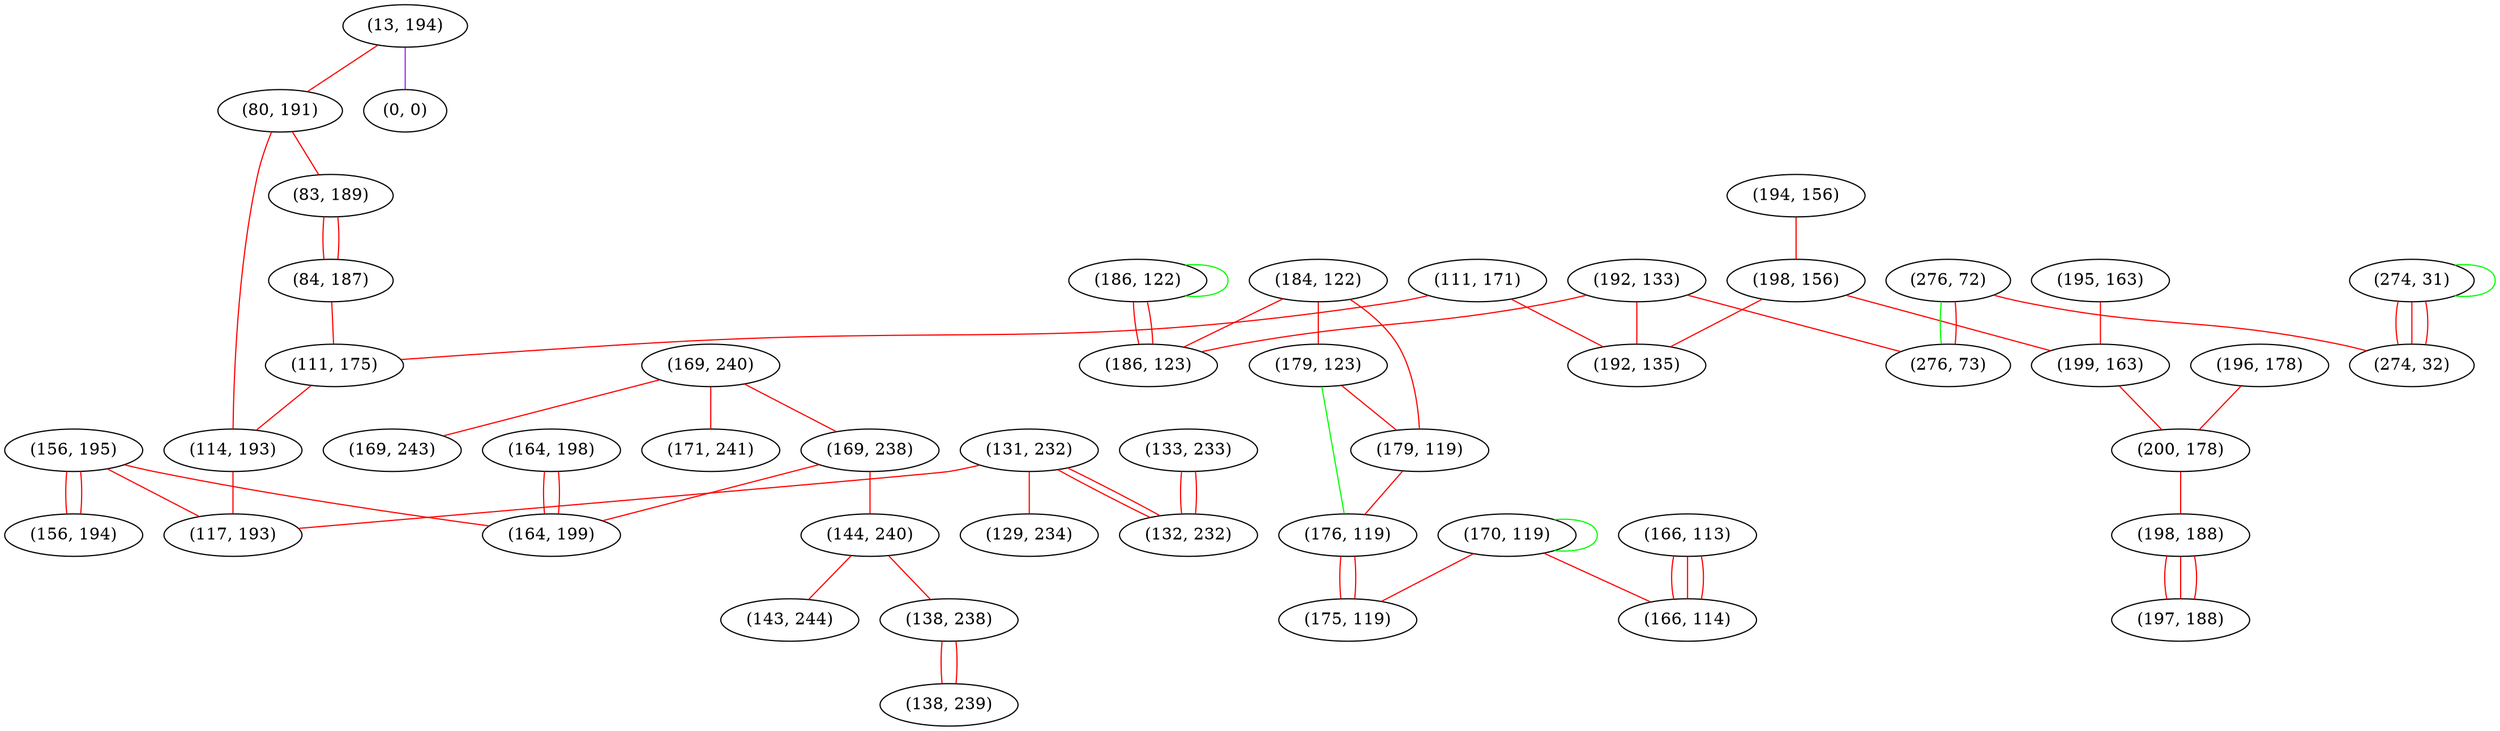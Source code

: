 graph "" {
"(13, 194)";
"(80, 191)";
"(83, 189)";
"(184, 122)";
"(156, 195)";
"(131, 232)";
"(169, 240)";
"(0, 0)";
"(192, 133)";
"(170, 119)";
"(169, 238)";
"(166, 113)";
"(84, 187)";
"(195, 163)";
"(133, 233)";
"(144, 240)";
"(194, 156)";
"(132, 232)";
"(143, 244)";
"(196, 178)";
"(186, 122)";
"(179, 123)";
"(111, 171)";
"(198, 156)";
"(274, 31)";
"(179, 119)";
"(169, 243)";
"(111, 175)";
"(114, 193)";
"(166, 114)";
"(164, 198)";
"(199, 163)";
"(176, 119)";
"(117, 193)";
"(192, 135)";
"(138, 238)";
"(200, 178)";
"(276, 72)";
"(129, 234)";
"(175, 119)";
"(274, 32)";
"(164, 199)";
"(186, 123)";
"(138, 239)";
"(156, 194)";
"(276, 73)";
"(171, 241)";
"(198, 188)";
"(197, 188)";
"(13, 194)" -- "(0, 0)"  [color=purple, key=0, weight=4];
"(13, 194)" -- "(80, 191)"  [color=red, key=0, weight=1];
"(80, 191)" -- "(114, 193)"  [color=red, key=0, weight=1];
"(80, 191)" -- "(83, 189)"  [color=red, key=0, weight=1];
"(83, 189)" -- "(84, 187)"  [color=red, key=0, weight=1];
"(83, 189)" -- "(84, 187)"  [color=red, key=1, weight=1];
"(184, 122)" -- "(179, 119)"  [color=red, key=0, weight=1];
"(184, 122)" -- "(186, 123)"  [color=red, key=0, weight=1];
"(184, 122)" -- "(179, 123)"  [color=red, key=0, weight=1];
"(156, 195)" -- "(117, 193)"  [color=red, key=0, weight=1];
"(156, 195)" -- "(164, 199)"  [color=red, key=0, weight=1];
"(156, 195)" -- "(156, 194)"  [color=red, key=0, weight=1];
"(156, 195)" -- "(156, 194)"  [color=red, key=1, weight=1];
"(131, 232)" -- "(129, 234)"  [color=red, key=0, weight=1];
"(131, 232)" -- "(117, 193)"  [color=red, key=0, weight=1];
"(131, 232)" -- "(132, 232)"  [color=red, key=0, weight=1];
"(131, 232)" -- "(132, 232)"  [color=red, key=1, weight=1];
"(169, 240)" -- "(169, 243)"  [color=red, key=0, weight=1];
"(169, 240)" -- "(169, 238)"  [color=red, key=0, weight=1];
"(169, 240)" -- "(171, 241)"  [color=red, key=0, weight=1];
"(192, 133)" -- "(276, 73)"  [color=red, key=0, weight=1];
"(192, 133)" -- "(186, 123)"  [color=red, key=0, weight=1];
"(192, 133)" -- "(192, 135)"  [color=red, key=0, weight=1];
"(170, 119)" -- "(170, 119)"  [color=green, key=0, weight=2];
"(170, 119)" -- "(166, 114)"  [color=red, key=0, weight=1];
"(170, 119)" -- "(175, 119)"  [color=red, key=0, weight=1];
"(169, 238)" -- "(164, 199)"  [color=red, key=0, weight=1];
"(169, 238)" -- "(144, 240)"  [color=red, key=0, weight=1];
"(166, 113)" -- "(166, 114)"  [color=red, key=0, weight=1];
"(166, 113)" -- "(166, 114)"  [color=red, key=1, weight=1];
"(166, 113)" -- "(166, 114)"  [color=red, key=2, weight=1];
"(84, 187)" -- "(111, 175)"  [color=red, key=0, weight=1];
"(195, 163)" -- "(199, 163)"  [color=red, key=0, weight=1];
"(133, 233)" -- "(132, 232)"  [color=red, key=0, weight=1];
"(133, 233)" -- "(132, 232)"  [color=red, key=1, weight=1];
"(144, 240)" -- "(143, 244)"  [color=red, key=0, weight=1];
"(144, 240)" -- "(138, 238)"  [color=red, key=0, weight=1];
"(194, 156)" -- "(198, 156)"  [color=red, key=0, weight=1];
"(196, 178)" -- "(200, 178)"  [color=red, key=0, weight=1];
"(186, 122)" -- "(186, 123)"  [color=red, key=0, weight=1];
"(186, 122)" -- "(186, 123)"  [color=red, key=1, weight=1];
"(186, 122)" -- "(186, 122)"  [color=green, key=0, weight=2];
"(179, 123)" -- "(179, 119)"  [color=red, key=0, weight=1];
"(179, 123)" -- "(176, 119)"  [color=green, key=0, weight=2];
"(111, 171)" -- "(111, 175)"  [color=red, key=0, weight=1];
"(111, 171)" -- "(192, 135)"  [color=red, key=0, weight=1];
"(198, 156)" -- "(199, 163)"  [color=red, key=0, weight=1];
"(198, 156)" -- "(192, 135)"  [color=red, key=0, weight=1];
"(274, 31)" -- "(274, 31)"  [color=green, key=0, weight=2];
"(274, 31)" -- "(274, 32)"  [color=red, key=0, weight=1];
"(274, 31)" -- "(274, 32)"  [color=red, key=1, weight=1];
"(274, 31)" -- "(274, 32)"  [color=red, key=2, weight=1];
"(179, 119)" -- "(176, 119)"  [color=red, key=0, weight=1];
"(111, 175)" -- "(114, 193)"  [color=red, key=0, weight=1];
"(114, 193)" -- "(117, 193)"  [color=red, key=0, weight=1];
"(164, 198)" -- "(164, 199)"  [color=red, key=0, weight=1];
"(164, 198)" -- "(164, 199)"  [color=red, key=1, weight=1];
"(199, 163)" -- "(200, 178)"  [color=red, key=0, weight=1];
"(176, 119)" -- "(175, 119)"  [color=red, key=0, weight=1];
"(176, 119)" -- "(175, 119)"  [color=red, key=1, weight=1];
"(138, 238)" -- "(138, 239)"  [color=red, key=0, weight=1];
"(138, 238)" -- "(138, 239)"  [color=red, key=1, weight=1];
"(200, 178)" -- "(198, 188)"  [color=red, key=0, weight=1];
"(276, 72)" -- "(274, 32)"  [color=red, key=0, weight=1];
"(276, 72)" -- "(276, 73)"  [color=green, key=0, weight=2];
"(276, 72)" -- "(276, 73)"  [color=red, key=1, weight=1];
"(198, 188)" -- "(197, 188)"  [color=red, key=0, weight=1];
"(198, 188)" -- "(197, 188)"  [color=red, key=1, weight=1];
"(198, 188)" -- "(197, 188)"  [color=red, key=2, weight=1];
}

